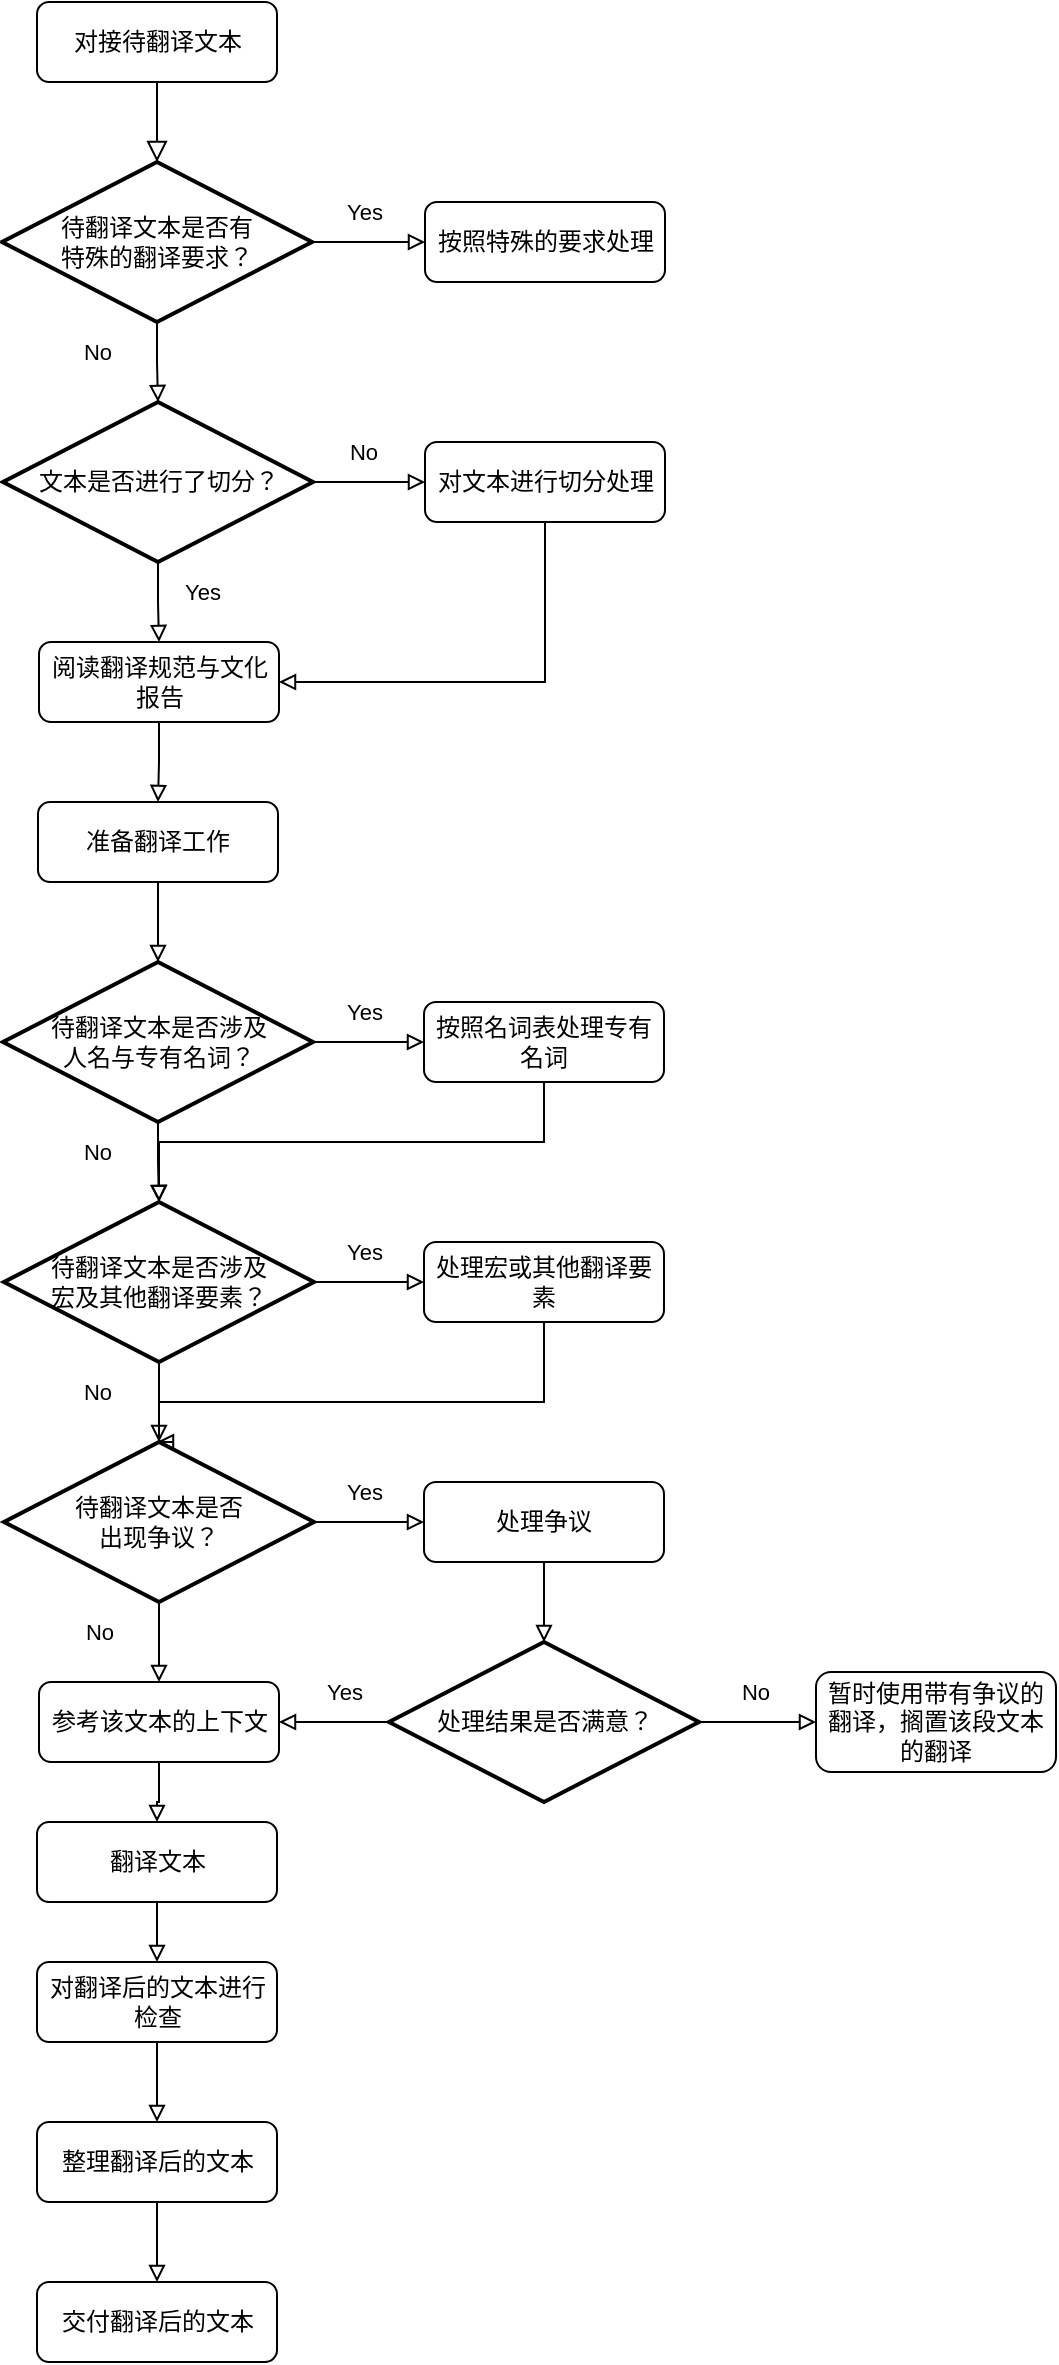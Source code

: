 <mxfile version="24.1.0" type="github">
  <diagram id="C5RBs43oDa-KdzZeNtuy" name="Page-1">
    <mxGraphModel dx="787" dy="516" grid="1" gridSize="10" guides="1" tooltips="1" connect="1" arrows="1" fold="1" page="1" pageScale="1" pageWidth="827" pageHeight="1169" math="0" shadow="0">
      <root>
        <mxCell id="WIyWlLk6GJQsqaUBKTNV-0" />
        <mxCell id="WIyWlLk6GJQsqaUBKTNV-1" parent="WIyWlLk6GJQsqaUBKTNV-0" />
        <mxCell id="WIyWlLk6GJQsqaUBKTNV-2" value="" style="rounded=0;html=1;jettySize=auto;orthogonalLoop=1;fontSize=11;endArrow=block;endFill=0;endSize=8;strokeWidth=1;shadow=0;labelBackgroundColor=none;edgeStyle=orthogonalEdgeStyle;entryX=0.5;entryY=0;entryDx=0;entryDy=0;entryPerimeter=0;" parent="WIyWlLk6GJQsqaUBKTNV-1" source="WIyWlLk6GJQsqaUBKTNV-3" target="IJrdV3IL_r7NS5gYrvFq-0" edge="1">
          <mxGeometry relative="1" as="geometry">
            <mxPoint x="87.5" y="100" as="targetPoint" />
          </mxGeometry>
        </mxCell>
        <mxCell id="WIyWlLk6GJQsqaUBKTNV-3" value="对接待翻译文本" style="rounded=1;whiteSpace=wrap;html=1;fontSize=12;glass=0;strokeWidth=1;shadow=0;" parent="WIyWlLk6GJQsqaUBKTNV-1" vertex="1">
          <mxGeometry x="27.5" y="10" width="120" height="40" as="geometry" />
        </mxCell>
        <mxCell id="IJrdV3IL_r7NS5gYrvFq-50" style="edgeStyle=orthogonalEdgeStyle;rounded=0;orthogonalLoop=1;jettySize=auto;html=1;entryX=0;entryY=0.5;entryDx=0;entryDy=0;strokeColor=default;align=center;verticalAlign=middle;fontFamily=Helvetica;fontSize=11;fontColor=default;labelBackgroundColor=default;endArrow=block;endFill=0;" edge="1" parent="WIyWlLk6GJQsqaUBKTNV-1" source="IJrdV3IL_r7NS5gYrvFq-0" target="IJrdV3IL_r7NS5gYrvFq-1">
          <mxGeometry relative="1" as="geometry" />
        </mxCell>
        <mxCell id="IJrdV3IL_r7NS5gYrvFq-0" value="&lt;div&gt;待翻译文本是否有&lt;/div&gt;&lt;div&gt;特殊的翻译要求？&lt;/div&gt;" style="strokeWidth=2;html=1;shape=mxgraph.flowchart.decision;whiteSpace=wrap;" vertex="1" parent="WIyWlLk6GJQsqaUBKTNV-1">
          <mxGeometry x="10" y="90" width="155" height="80" as="geometry" />
        </mxCell>
        <mxCell id="IJrdV3IL_r7NS5gYrvFq-1" value="按照特殊的要求处理" style="rounded=1;whiteSpace=wrap;html=1;fontSize=12;glass=0;strokeWidth=1;shadow=0;" vertex="1" parent="WIyWlLk6GJQsqaUBKTNV-1">
          <mxGeometry x="221.5" y="110" width="120" height="40" as="geometry" />
        </mxCell>
        <mxCell id="IJrdV3IL_r7NS5gYrvFq-29" style="edgeStyle=orthogonalEdgeStyle;rounded=0;orthogonalLoop=1;jettySize=auto;html=1;entryX=0;entryY=0.5;entryDx=0;entryDy=0;strokeColor=default;align=center;verticalAlign=middle;fontFamily=Helvetica;fontSize=11;fontColor=default;labelBackgroundColor=default;endArrow=block;endFill=0;" edge="1" parent="WIyWlLk6GJQsqaUBKTNV-1" source="IJrdV3IL_r7NS5gYrvFq-2" target="IJrdV3IL_r7NS5gYrvFq-3">
          <mxGeometry relative="1" as="geometry" />
        </mxCell>
        <mxCell id="IJrdV3IL_r7NS5gYrvFq-31" style="edgeStyle=orthogonalEdgeStyle;rounded=0;orthogonalLoop=1;jettySize=auto;html=1;entryX=0.5;entryY=0;entryDx=0;entryDy=0;strokeColor=default;align=center;verticalAlign=middle;fontFamily=Helvetica;fontSize=11;fontColor=default;labelBackgroundColor=default;endArrow=block;endFill=0;" edge="1" parent="WIyWlLk6GJQsqaUBKTNV-1" source="IJrdV3IL_r7NS5gYrvFq-2" target="IJrdV3IL_r7NS5gYrvFq-16">
          <mxGeometry relative="1" as="geometry" />
        </mxCell>
        <mxCell id="IJrdV3IL_r7NS5gYrvFq-2" value="文本是否进行了切分？" style="strokeWidth=2;html=1;shape=mxgraph.flowchart.decision;whiteSpace=wrap;" vertex="1" parent="WIyWlLk6GJQsqaUBKTNV-1">
          <mxGeometry x="10.5" y="210" width="155" height="80" as="geometry" />
        </mxCell>
        <mxCell id="IJrdV3IL_r7NS5gYrvFq-30" style="edgeStyle=orthogonalEdgeStyle;rounded=0;orthogonalLoop=1;jettySize=auto;html=1;entryX=1;entryY=0.5;entryDx=0;entryDy=0;strokeColor=default;align=center;verticalAlign=middle;fontFamily=Helvetica;fontSize=11;fontColor=default;labelBackgroundColor=default;endArrow=block;endFill=0;" edge="1" parent="WIyWlLk6GJQsqaUBKTNV-1" source="IJrdV3IL_r7NS5gYrvFq-3" target="IJrdV3IL_r7NS5gYrvFq-16">
          <mxGeometry relative="1" as="geometry">
            <Array as="points">
              <mxPoint x="281.5" y="350" />
            </Array>
          </mxGeometry>
        </mxCell>
        <mxCell id="IJrdV3IL_r7NS5gYrvFq-3" value="对文本进行切分处理" style="rounded=1;whiteSpace=wrap;html=1;fontSize=12;glass=0;strokeWidth=1;shadow=0;" vertex="1" parent="WIyWlLk6GJQsqaUBKTNV-1">
          <mxGeometry x="221.5" y="230" width="120" height="40" as="geometry" />
        </mxCell>
        <mxCell id="IJrdV3IL_r7NS5gYrvFq-34" style="edgeStyle=orthogonalEdgeStyle;rounded=0;orthogonalLoop=1;jettySize=auto;html=1;strokeColor=default;align=center;verticalAlign=middle;fontFamily=Helvetica;fontSize=11;fontColor=default;labelBackgroundColor=default;endArrow=block;endFill=0;" edge="1" parent="WIyWlLk6GJQsqaUBKTNV-1" source="IJrdV3IL_r7NS5gYrvFq-4" target="IJrdV3IL_r7NS5gYrvFq-11">
          <mxGeometry relative="1" as="geometry" />
        </mxCell>
        <mxCell id="IJrdV3IL_r7NS5gYrvFq-35" style="edgeStyle=orthogonalEdgeStyle;rounded=0;orthogonalLoop=1;jettySize=auto;html=1;strokeColor=default;align=center;verticalAlign=middle;fontFamily=Helvetica;fontSize=11;fontColor=default;labelBackgroundColor=default;endArrow=block;endFill=0;" edge="1" parent="WIyWlLk6GJQsqaUBKTNV-1" source="IJrdV3IL_r7NS5gYrvFq-4" target="IJrdV3IL_r7NS5gYrvFq-6">
          <mxGeometry relative="1" as="geometry" />
        </mxCell>
        <mxCell id="IJrdV3IL_r7NS5gYrvFq-4" value="&lt;div&gt;待翻译文本是否涉及&lt;/div&gt;&lt;div&gt;人名与专有名词？&lt;br&gt;&lt;/div&gt;" style="strokeWidth=2;html=1;shape=mxgraph.flowchart.decision;whiteSpace=wrap;" vertex="1" parent="WIyWlLk6GJQsqaUBKTNV-1">
          <mxGeometry x="10.5" y="490" width="155" height="80" as="geometry" />
        </mxCell>
        <mxCell id="IJrdV3IL_r7NS5gYrvFq-33" style="edgeStyle=orthogonalEdgeStyle;rounded=0;orthogonalLoop=1;jettySize=auto;html=1;strokeColor=default;align=center;verticalAlign=middle;fontFamily=Helvetica;fontSize=11;fontColor=default;labelBackgroundColor=default;endArrow=block;endFill=0;" edge="1" parent="WIyWlLk6GJQsqaUBKTNV-1" source="IJrdV3IL_r7NS5gYrvFq-5" target="IJrdV3IL_r7NS5gYrvFq-4">
          <mxGeometry relative="1" as="geometry" />
        </mxCell>
        <mxCell id="IJrdV3IL_r7NS5gYrvFq-5" value="准备翻译工作" style="rounded=1;whiteSpace=wrap;html=1;fontSize=12;glass=0;strokeWidth=1;shadow=0;" vertex="1" parent="WIyWlLk6GJQsqaUBKTNV-1">
          <mxGeometry x="28" y="410" width="120" height="40" as="geometry" />
        </mxCell>
        <mxCell id="IJrdV3IL_r7NS5gYrvFq-37" style="edgeStyle=orthogonalEdgeStyle;rounded=0;orthogonalLoop=1;jettySize=auto;html=1;entryX=0;entryY=0.5;entryDx=0;entryDy=0;strokeColor=default;align=center;verticalAlign=middle;fontFamily=Helvetica;fontSize=11;fontColor=default;labelBackgroundColor=default;endArrow=block;endFill=0;" edge="1" parent="WIyWlLk6GJQsqaUBKTNV-1" source="IJrdV3IL_r7NS5gYrvFq-6" target="IJrdV3IL_r7NS5gYrvFq-12">
          <mxGeometry relative="1" as="geometry" />
        </mxCell>
        <mxCell id="IJrdV3IL_r7NS5gYrvFq-6" value="&lt;div&gt;待翻译文本是否涉及&lt;/div&gt;&lt;div&gt;宏及其他翻译要素？&lt;br&gt;&lt;/div&gt;" style="strokeWidth=2;html=1;shape=mxgraph.flowchart.decision;whiteSpace=wrap;" vertex="1" parent="WIyWlLk6GJQsqaUBKTNV-1">
          <mxGeometry x="11" y="610" width="155" height="80" as="geometry" />
        </mxCell>
        <mxCell id="IJrdV3IL_r7NS5gYrvFq-22" style="edgeStyle=orthogonalEdgeStyle;rounded=0;orthogonalLoop=1;jettySize=auto;html=1;entryX=0.5;entryY=0;entryDx=0;entryDy=0;strokeColor=default;align=center;verticalAlign=middle;fontFamily=Helvetica;fontSize=11;fontColor=default;labelBackgroundColor=default;endArrow=block;endFill=0;" edge="1" parent="WIyWlLk6GJQsqaUBKTNV-1" source="IJrdV3IL_r7NS5gYrvFq-7" target="IJrdV3IL_r7NS5gYrvFq-13">
          <mxGeometry relative="1" as="geometry" />
        </mxCell>
        <mxCell id="IJrdV3IL_r7NS5gYrvFq-23" style="edgeStyle=orthogonalEdgeStyle;rounded=0;orthogonalLoop=1;jettySize=auto;html=1;entryX=0;entryY=0.5;entryDx=0;entryDy=0;strokeColor=default;align=center;verticalAlign=middle;fontFamily=Helvetica;fontSize=11;fontColor=default;labelBackgroundColor=default;endArrow=block;endFill=0;" edge="1" parent="WIyWlLk6GJQsqaUBKTNV-1" source="IJrdV3IL_r7NS5gYrvFq-7" target="IJrdV3IL_r7NS5gYrvFq-9">
          <mxGeometry relative="1" as="geometry" />
        </mxCell>
        <mxCell id="IJrdV3IL_r7NS5gYrvFq-7" value="&lt;div&gt;待翻译文本是否&lt;/div&gt;&lt;div&gt;出现争议？&lt;br&gt;&lt;/div&gt;" style="strokeWidth=2;html=1;shape=mxgraph.flowchart.decision;whiteSpace=wrap;" vertex="1" parent="WIyWlLk6GJQsqaUBKTNV-1">
          <mxGeometry x="11" y="730" width="155" height="80" as="geometry" />
        </mxCell>
        <mxCell id="IJrdV3IL_r7NS5gYrvFq-25" style="edgeStyle=orthogonalEdgeStyle;rounded=0;orthogonalLoop=1;jettySize=auto;html=1;entryX=1;entryY=0.5;entryDx=0;entryDy=0;strokeColor=default;align=center;verticalAlign=middle;fontFamily=Helvetica;fontSize=11;fontColor=default;labelBackgroundColor=default;endArrow=block;endFill=0;" edge="1" parent="WIyWlLk6GJQsqaUBKTNV-1" source="IJrdV3IL_r7NS5gYrvFq-8" target="IJrdV3IL_r7NS5gYrvFq-13">
          <mxGeometry relative="1" as="geometry" />
        </mxCell>
        <mxCell id="IJrdV3IL_r7NS5gYrvFq-26" style="edgeStyle=orthogonalEdgeStyle;rounded=0;orthogonalLoop=1;jettySize=auto;html=1;entryX=0;entryY=0.5;entryDx=0;entryDy=0;strokeColor=default;align=center;verticalAlign=middle;fontFamily=Helvetica;fontSize=11;fontColor=default;labelBackgroundColor=default;endArrow=block;endFill=0;" edge="1" parent="WIyWlLk6GJQsqaUBKTNV-1" source="IJrdV3IL_r7NS5gYrvFq-8" target="IJrdV3IL_r7NS5gYrvFq-10">
          <mxGeometry relative="1" as="geometry" />
        </mxCell>
        <mxCell id="IJrdV3IL_r7NS5gYrvFq-8" value="处理结果是否满意？" style="strokeWidth=2;html=1;shape=mxgraph.flowchart.decision;whiteSpace=wrap;" vertex="1" parent="WIyWlLk6GJQsqaUBKTNV-1">
          <mxGeometry x="203.5" y="830" width="155" height="80" as="geometry" />
        </mxCell>
        <mxCell id="IJrdV3IL_r7NS5gYrvFq-24" style="edgeStyle=orthogonalEdgeStyle;rounded=0;orthogonalLoop=1;jettySize=auto;html=1;strokeColor=default;align=center;verticalAlign=middle;fontFamily=Helvetica;fontSize=11;fontColor=default;labelBackgroundColor=default;endArrow=block;endFill=0;" edge="1" parent="WIyWlLk6GJQsqaUBKTNV-1" source="IJrdV3IL_r7NS5gYrvFq-9" target="IJrdV3IL_r7NS5gYrvFq-8">
          <mxGeometry relative="1" as="geometry" />
        </mxCell>
        <mxCell id="IJrdV3IL_r7NS5gYrvFq-9" value="处理争议" style="rounded=1;whiteSpace=wrap;html=1;fontSize=12;glass=0;strokeWidth=1;shadow=0;" vertex="1" parent="WIyWlLk6GJQsqaUBKTNV-1">
          <mxGeometry x="221" y="750" width="120" height="40" as="geometry" />
        </mxCell>
        <mxCell id="IJrdV3IL_r7NS5gYrvFq-10" value="暂时使用带有争议的翻译，搁置该段文本的翻译" style="rounded=1;whiteSpace=wrap;html=1;fontSize=12;glass=0;strokeWidth=1;shadow=0;" vertex="1" parent="WIyWlLk6GJQsqaUBKTNV-1">
          <mxGeometry x="417" y="845" width="120" height="50" as="geometry" />
        </mxCell>
        <mxCell id="IJrdV3IL_r7NS5gYrvFq-11" value="按照名词表处理专有名词" style="rounded=1;whiteSpace=wrap;html=1;fontSize=12;glass=0;strokeWidth=1;shadow=0;" vertex="1" parent="WIyWlLk6GJQsqaUBKTNV-1">
          <mxGeometry x="221" y="510" width="120" height="40" as="geometry" />
        </mxCell>
        <mxCell id="IJrdV3IL_r7NS5gYrvFq-39" style="edgeStyle=orthogonalEdgeStyle;rounded=0;orthogonalLoop=1;jettySize=auto;html=1;strokeColor=default;align=center;verticalAlign=middle;fontFamily=Helvetica;fontSize=11;fontColor=default;labelBackgroundColor=default;endArrow=block;endFill=0;" edge="1" parent="WIyWlLk6GJQsqaUBKTNV-1" source="IJrdV3IL_r7NS5gYrvFq-12">
          <mxGeometry relative="1" as="geometry">
            <mxPoint x="87.5" y="730" as="targetPoint" />
            <Array as="points">
              <mxPoint x="281.5" y="710" />
              <mxPoint x="88.5" y="710" />
              <mxPoint x="88.5" y="730" />
            </Array>
          </mxGeometry>
        </mxCell>
        <mxCell id="IJrdV3IL_r7NS5gYrvFq-12" value="处理宏或其他翻译要素" style="rounded=1;whiteSpace=wrap;html=1;fontSize=12;glass=0;strokeWidth=1;shadow=0;" vertex="1" parent="WIyWlLk6GJQsqaUBKTNV-1">
          <mxGeometry x="221" y="630" width="120" height="40" as="geometry" />
        </mxCell>
        <mxCell id="IJrdV3IL_r7NS5gYrvFq-41" style="edgeStyle=orthogonalEdgeStyle;rounded=0;orthogonalLoop=1;jettySize=auto;html=1;entryX=0.5;entryY=0;entryDx=0;entryDy=0;strokeColor=default;align=center;verticalAlign=middle;fontFamily=Helvetica;fontSize=11;fontColor=default;labelBackgroundColor=default;endArrow=block;endFill=0;" edge="1" parent="WIyWlLk6GJQsqaUBKTNV-1" source="IJrdV3IL_r7NS5gYrvFq-13" target="IJrdV3IL_r7NS5gYrvFq-40">
          <mxGeometry relative="1" as="geometry" />
        </mxCell>
        <mxCell id="IJrdV3IL_r7NS5gYrvFq-13" value="参考该文本的上下文" style="rounded=1;whiteSpace=wrap;html=1;fontSize=12;glass=0;strokeWidth=1;shadow=0;" vertex="1" parent="WIyWlLk6GJQsqaUBKTNV-1">
          <mxGeometry x="28.5" y="850" width="120" height="40" as="geometry" />
        </mxCell>
        <mxCell id="IJrdV3IL_r7NS5gYrvFq-20" style="edgeStyle=orthogonalEdgeStyle;rounded=0;orthogonalLoop=1;jettySize=auto;html=1;entryX=0.5;entryY=0;entryDx=0;entryDy=0;strokeColor=default;align=center;verticalAlign=middle;fontFamily=Helvetica;fontSize=11;fontColor=default;labelBackgroundColor=default;endArrow=block;endFill=0;" edge="1" parent="WIyWlLk6GJQsqaUBKTNV-1" source="IJrdV3IL_r7NS5gYrvFq-15" target="IJrdV3IL_r7NS5gYrvFq-18">
          <mxGeometry relative="1" as="geometry" />
        </mxCell>
        <mxCell id="IJrdV3IL_r7NS5gYrvFq-15" value="对翻译后的文本进行检查" style="rounded=1;whiteSpace=wrap;html=1;fontSize=12;glass=0;strokeWidth=1;shadow=0;" vertex="1" parent="WIyWlLk6GJQsqaUBKTNV-1">
          <mxGeometry x="27.5" y="990" width="120" height="40" as="geometry" />
        </mxCell>
        <mxCell id="IJrdV3IL_r7NS5gYrvFq-32" style="edgeStyle=orthogonalEdgeStyle;rounded=0;orthogonalLoop=1;jettySize=auto;html=1;strokeColor=default;align=center;verticalAlign=middle;fontFamily=Helvetica;fontSize=11;fontColor=default;labelBackgroundColor=default;endArrow=block;endFill=0;" edge="1" parent="WIyWlLk6GJQsqaUBKTNV-1" source="IJrdV3IL_r7NS5gYrvFq-16" target="IJrdV3IL_r7NS5gYrvFq-5">
          <mxGeometry relative="1" as="geometry" />
        </mxCell>
        <mxCell id="IJrdV3IL_r7NS5gYrvFq-16" value="阅读翻译规范与文化报告" style="rounded=1;whiteSpace=wrap;html=1;fontSize=12;glass=0;strokeWidth=1;shadow=0;" vertex="1" parent="WIyWlLk6GJQsqaUBKTNV-1">
          <mxGeometry x="28.5" y="330" width="120" height="40" as="geometry" />
        </mxCell>
        <mxCell id="IJrdV3IL_r7NS5gYrvFq-17" value="交付翻译后的文本" style="rounded=1;whiteSpace=wrap;html=1;fontSize=12;glass=0;strokeWidth=1;shadow=0;" vertex="1" parent="WIyWlLk6GJQsqaUBKTNV-1">
          <mxGeometry x="27.5" y="1150" width="120" height="40" as="geometry" />
        </mxCell>
        <mxCell id="IJrdV3IL_r7NS5gYrvFq-19" style="edgeStyle=orthogonalEdgeStyle;rounded=0;orthogonalLoop=1;jettySize=auto;html=1;entryX=0.5;entryY=0;entryDx=0;entryDy=0;endArrow=block;endFill=0;" edge="1" parent="WIyWlLk6GJQsqaUBKTNV-1" source="IJrdV3IL_r7NS5gYrvFq-18" target="IJrdV3IL_r7NS5gYrvFq-17">
          <mxGeometry relative="1" as="geometry" />
        </mxCell>
        <mxCell id="IJrdV3IL_r7NS5gYrvFq-18" value="整理翻译后的文本" style="rounded=1;whiteSpace=wrap;html=1;fontSize=12;glass=0;strokeWidth=1;shadow=0;" vertex="1" parent="WIyWlLk6GJQsqaUBKTNV-1">
          <mxGeometry x="27.5" y="1070" width="120" height="40" as="geometry" />
        </mxCell>
        <mxCell id="IJrdV3IL_r7NS5gYrvFq-28" style="edgeStyle=orthogonalEdgeStyle;rounded=0;orthogonalLoop=1;jettySize=auto;html=1;entryX=0.5;entryY=0;entryDx=0;entryDy=0;entryPerimeter=0;strokeColor=default;align=center;verticalAlign=middle;fontFamily=Helvetica;fontSize=11;fontColor=default;labelBackgroundColor=default;endArrow=block;endFill=0;" edge="1" parent="WIyWlLk6GJQsqaUBKTNV-1" source="IJrdV3IL_r7NS5gYrvFq-0" target="IJrdV3IL_r7NS5gYrvFq-2">
          <mxGeometry relative="1" as="geometry" />
        </mxCell>
        <mxCell id="IJrdV3IL_r7NS5gYrvFq-36" style="edgeStyle=orthogonalEdgeStyle;rounded=0;orthogonalLoop=1;jettySize=auto;html=1;entryX=0.5;entryY=0;entryDx=0;entryDy=0;entryPerimeter=0;strokeColor=default;align=center;verticalAlign=middle;fontFamily=Helvetica;fontSize=11;fontColor=default;labelBackgroundColor=default;endArrow=block;endFill=0;" edge="1" parent="WIyWlLk6GJQsqaUBKTNV-1" source="IJrdV3IL_r7NS5gYrvFq-11" target="IJrdV3IL_r7NS5gYrvFq-6">
          <mxGeometry relative="1" as="geometry">
            <Array as="points">
              <mxPoint x="281.5" y="580" />
              <mxPoint x="88.5" y="580" />
            </Array>
          </mxGeometry>
        </mxCell>
        <mxCell id="IJrdV3IL_r7NS5gYrvFq-38" style="edgeStyle=orthogonalEdgeStyle;rounded=0;orthogonalLoop=1;jettySize=auto;html=1;entryX=0.5;entryY=0;entryDx=0;entryDy=0;entryPerimeter=0;strokeColor=default;align=center;verticalAlign=middle;fontFamily=Helvetica;fontSize=11;fontColor=default;labelBackgroundColor=default;endArrow=block;endFill=0;" edge="1" parent="WIyWlLk6GJQsqaUBKTNV-1" source="IJrdV3IL_r7NS5gYrvFq-6" target="IJrdV3IL_r7NS5gYrvFq-7">
          <mxGeometry relative="1" as="geometry" />
        </mxCell>
        <mxCell id="IJrdV3IL_r7NS5gYrvFq-42" style="edgeStyle=orthogonalEdgeStyle;rounded=0;orthogonalLoop=1;jettySize=auto;html=1;strokeColor=default;align=center;verticalAlign=middle;fontFamily=Helvetica;fontSize=11;fontColor=default;labelBackgroundColor=default;endArrow=block;endFill=0;" edge="1" parent="WIyWlLk6GJQsqaUBKTNV-1" source="IJrdV3IL_r7NS5gYrvFq-40" target="IJrdV3IL_r7NS5gYrvFq-15">
          <mxGeometry relative="1" as="geometry" />
        </mxCell>
        <mxCell id="IJrdV3IL_r7NS5gYrvFq-40" value="翻译文本" style="rounded=1;whiteSpace=wrap;html=1;fontSize=12;glass=0;strokeWidth=1;shadow=0;" vertex="1" parent="WIyWlLk6GJQsqaUBKTNV-1">
          <mxGeometry x="27.5" y="920" width="120" height="40" as="geometry" />
        </mxCell>
        <mxCell id="IJrdV3IL_r7NS5gYrvFq-43" value="No" style="text;html=1;align=center;verticalAlign=middle;whiteSpace=wrap;rounded=0;fontFamily=Helvetica;fontSize=11;fontColor=default;labelBackgroundColor=default;" vertex="1" parent="WIyWlLk6GJQsqaUBKTNV-1">
          <mxGeometry x="161" y="220" width="60" height="30" as="geometry" />
        </mxCell>
        <mxCell id="IJrdV3IL_r7NS5gYrvFq-44" value="Yes" style="text;html=1;align=center;verticalAlign=middle;resizable=0;points=[];autosize=1;strokeColor=none;fillColor=none;fontFamily=Helvetica;fontSize=11;fontColor=default;labelBackgroundColor=default;" vertex="1" parent="WIyWlLk6GJQsqaUBKTNV-1">
          <mxGeometry x="90" y="290" width="40" height="30" as="geometry" />
        </mxCell>
        <mxCell id="IJrdV3IL_r7NS5gYrvFq-46" value="Yes" style="text;html=1;align=center;verticalAlign=middle;resizable=0;points=[];autosize=1;strokeColor=none;fillColor=none;fontFamily=Helvetica;fontSize=11;fontColor=default;labelBackgroundColor=default;" vertex="1" parent="WIyWlLk6GJQsqaUBKTNV-1">
          <mxGeometry x="171" y="500" width="40" height="30" as="geometry" />
        </mxCell>
        <mxCell id="IJrdV3IL_r7NS5gYrvFq-47" value="No" style="text;html=1;align=center;verticalAlign=middle;whiteSpace=wrap;rounded=0;fontFamily=Helvetica;fontSize=11;fontColor=default;labelBackgroundColor=default;" vertex="1" parent="WIyWlLk6GJQsqaUBKTNV-1">
          <mxGeometry x="27.5" y="570" width="60" height="30" as="geometry" />
        </mxCell>
        <mxCell id="IJrdV3IL_r7NS5gYrvFq-48" value="Yes" style="text;html=1;align=center;verticalAlign=middle;resizable=0;points=[];autosize=1;strokeColor=none;fillColor=none;fontFamily=Helvetica;fontSize=11;fontColor=default;labelBackgroundColor=default;" vertex="1" parent="WIyWlLk6GJQsqaUBKTNV-1">
          <mxGeometry x="171" y="620" width="40" height="30" as="geometry" />
        </mxCell>
        <mxCell id="IJrdV3IL_r7NS5gYrvFq-49" value="No" style="text;html=1;align=center;verticalAlign=middle;whiteSpace=wrap;rounded=0;fontFamily=Helvetica;fontSize=11;fontColor=default;labelBackgroundColor=default;" vertex="1" parent="WIyWlLk6GJQsqaUBKTNV-1">
          <mxGeometry x="27.5" y="690" width="60" height="30" as="geometry" />
        </mxCell>
        <mxCell id="IJrdV3IL_r7NS5gYrvFq-51" value="Yes" style="text;html=1;align=center;verticalAlign=middle;resizable=0;points=[];autosize=1;strokeColor=none;fillColor=none;fontFamily=Helvetica;fontSize=11;fontColor=default;labelBackgroundColor=default;" vertex="1" parent="WIyWlLk6GJQsqaUBKTNV-1">
          <mxGeometry x="171" y="100" width="40" height="30" as="geometry" />
        </mxCell>
        <mxCell id="IJrdV3IL_r7NS5gYrvFq-52" value="No" style="text;html=1;align=center;verticalAlign=middle;whiteSpace=wrap;rounded=0;fontFamily=Helvetica;fontSize=11;fontColor=default;labelBackgroundColor=default;" vertex="1" parent="WIyWlLk6GJQsqaUBKTNV-1">
          <mxGeometry x="27.5" y="170" width="60" height="30" as="geometry" />
        </mxCell>
        <mxCell id="IJrdV3IL_r7NS5gYrvFq-53" value="Yes" style="text;html=1;align=center;verticalAlign=middle;resizable=0;points=[];autosize=1;strokeColor=none;fillColor=none;fontFamily=Helvetica;fontSize=11;fontColor=default;labelBackgroundColor=default;" vertex="1" parent="WIyWlLk6GJQsqaUBKTNV-1">
          <mxGeometry x="171" y="740" width="40" height="30" as="geometry" />
        </mxCell>
        <mxCell id="IJrdV3IL_r7NS5gYrvFq-54" value="Yes" style="text;html=1;align=center;verticalAlign=middle;resizable=0;points=[];autosize=1;strokeColor=none;fillColor=none;fontFamily=Helvetica;fontSize=11;fontColor=default;labelBackgroundColor=default;" vertex="1" parent="WIyWlLk6GJQsqaUBKTNV-1">
          <mxGeometry x="161" y="840" width="40" height="30" as="geometry" />
        </mxCell>
        <mxCell id="IJrdV3IL_r7NS5gYrvFq-55" value="No" style="text;html=1;align=center;verticalAlign=middle;whiteSpace=wrap;rounded=0;fontFamily=Helvetica;fontSize=11;fontColor=default;labelBackgroundColor=default;" vertex="1" parent="WIyWlLk6GJQsqaUBKTNV-1">
          <mxGeometry x="357.0" y="840" width="60" height="30" as="geometry" />
        </mxCell>
        <mxCell id="IJrdV3IL_r7NS5gYrvFq-56" value="No" style="text;html=1;align=center;verticalAlign=middle;whiteSpace=wrap;rounded=0;fontFamily=Helvetica;fontSize=11;fontColor=default;labelBackgroundColor=default;" vertex="1" parent="WIyWlLk6GJQsqaUBKTNV-1">
          <mxGeometry x="28.5" y="810" width="60" height="30" as="geometry" />
        </mxCell>
      </root>
    </mxGraphModel>
  </diagram>
</mxfile>
